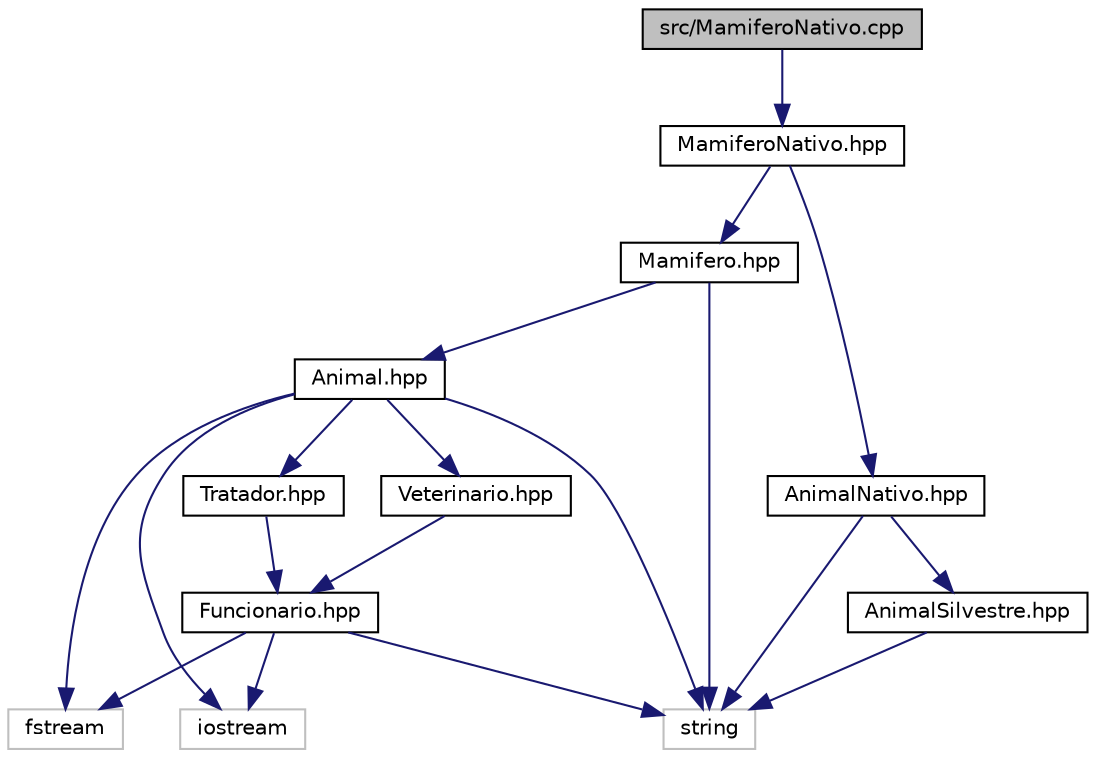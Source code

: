 digraph "src/MamiferoNativo.cpp"
{
  edge [fontname="Helvetica",fontsize="10",labelfontname="Helvetica",labelfontsize="10"];
  node [fontname="Helvetica",fontsize="10",shape=record];
  Node0 [label="src/MamiferoNativo.cpp",height=0.2,width=0.4,color="black", fillcolor="grey75", style="filled", fontcolor="black"];
  Node0 -> Node1 [color="midnightblue",fontsize="10",style="solid",fontname="Helvetica"];
  Node1 [label="MamiferoNativo.hpp",height=0.2,width=0.4,color="black", fillcolor="white", style="filled",URL="$MamiferoNativo_8hpp.html",tooltip="Classe que representa os mamíferos nativos. "];
  Node1 -> Node2 [color="midnightblue",fontsize="10",style="solid",fontname="Helvetica"];
  Node2 [label="Mamifero.hpp",height=0.2,width=0.4,color="black", fillcolor="white", style="filled",URL="$Mamifero_8hpp.html",tooltip="Classe que representa os mamíferos. "];
  Node2 -> Node3 [color="midnightblue",fontsize="10",style="solid",fontname="Helvetica"];
  Node3 [label="Animal.hpp",height=0.2,width=0.4,color="black", fillcolor="white", style="filled",URL="$Animal_8hpp.html",tooltip="Classe que representa os animais. "];
  Node3 -> Node4 [color="midnightblue",fontsize="10",style="solid",fontname="Helvetica"];
  Node4 [label="Veterinario.hpp",height=0.2,width=0.4,color="black", fillcolor="white", style="filled",URL="$Veterinario_8hpp.html",tooltip="Classe que representa os veterinários. "];
  Node4 -> Node5 [color="midnightblue",fontsize="10",style="solid",fontname="Helvetica"];
  Node5 [label="Funcionario.hpp",height=0.2,width=0.4,color="black", fillcolor="white", style="filled",URL="$Funcionario_8hpp.html",tooltip="Classe que representa os funcionarios. "];
  Node5 -> Node6 [color="midnightblue",fontsize="10",style="solid",fontname="Helvetica"];
  Node6 [label="iostream",height=0.2,width=0.4,color="grey75", fillcolor="white", style="filled"];
  Node5 -> Node7 [color="midnightblue",fontsize="10",style="solid",fontname="Helvetica"];
  Node7 [label="fstream",height=0.2,width=0.4,color="grey75", fillcolor="white", style="filled"];
  Node5 -> Node8 [color="midnightblue",fontsize="10",style="solid",fontname="Helvetica"];
  Node8 [label="string",height=0.2,width=0.4,color="grey75", fillcolor="white", style="filled"];
  Node3 -> Node9 [color="midnightblue",fontsize="10",style="solid",fontname="Helvetica"];
  Node9 [label="Tratador.hpp",height=0.2,width=0.4,color="black", fillcolor="white", style="filled",URL="$Tratador_8hpp.html",tooltip="Classe que representa os tratadores dos animais. "];
  Node9 -> Node5 [color="midnightblue",fontsize="10",style="solid",fontname="Helvetica"];
  Node3 -> Node6 [color="midnightblue",fontsize="10",style="solid",fontname="Helvetica"];
  Node3 -> Node7 [color="midnightblue",fontsize="10",style="solid",fontname="Helvetica"];
  Node3 -> Node8 [color="midnightblue",fontsize="10",style="solid",fontname="Helvetica"];
  Node2 -> Node8 [color="midnightblue",fontsize="10",style="solid",fontname="Helvetica"];
  Node1 -> Node10 [color="midnightblue",fontsize="10",style="solid",fontname="Helvetica"];
  Node10 [label="AnimalNativo.hpp",height=0.2,width=0.4,color="black", fillcolor="white", style="filled",URL="$AnimalNativo_8hpp.html",tooltip="Classe que representa os animais nativos. "];
  Node10 -> Node11 [color="midnightblue",fontsize="10",style="solid",fontname="Helvetica"];
  Node11 [label="AnimalSilvestre.hpp",height=0.2,width=0.4,color="black", fillcolor="white", style="filled",URL="$AnimalSilvestre_8hpp.html",tooltip="Classe que representa os animais silvestres. "];
  Node11 -> Node8 [color="midnightblue",fontsize="10",style="solid",fontname="Helvetica"];
  Node10 -> Node8 [color="midnightblue",fontsize="10",style="solid",fontname="Helvetica"];
}

